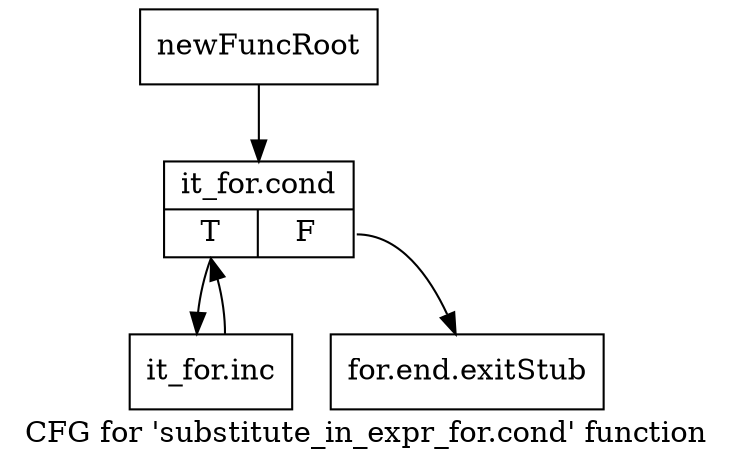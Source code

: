 digraph "CFG for 'substitute_in_expr_for.cond' function" {
	label="CFG for 'substitute_in_expr_for.cond' function";

	Node0xc4dac00 [shape=record,label="{newFuncRoot}"];
	Node0xc4dac00 -> Node0xc4db0a0;
	Node0xc4dac50 [shape=record,label="{for.end.exitStub}"];
	Node0xc4db0a0 [shape=record,label="{it_for.cond|{<s0>T|<s1>F}}"];
	Node0xc4db0a0:s0 -> Node0xc4db0f0;
	Node0xc4db0a0:s1 -> Node0xc4dac50;
	Node0xc4db0f0 [shape=record,label="{it_for.inc}"];
	Node0xc4db0f0 -> Node0xc4db0a0;
}
